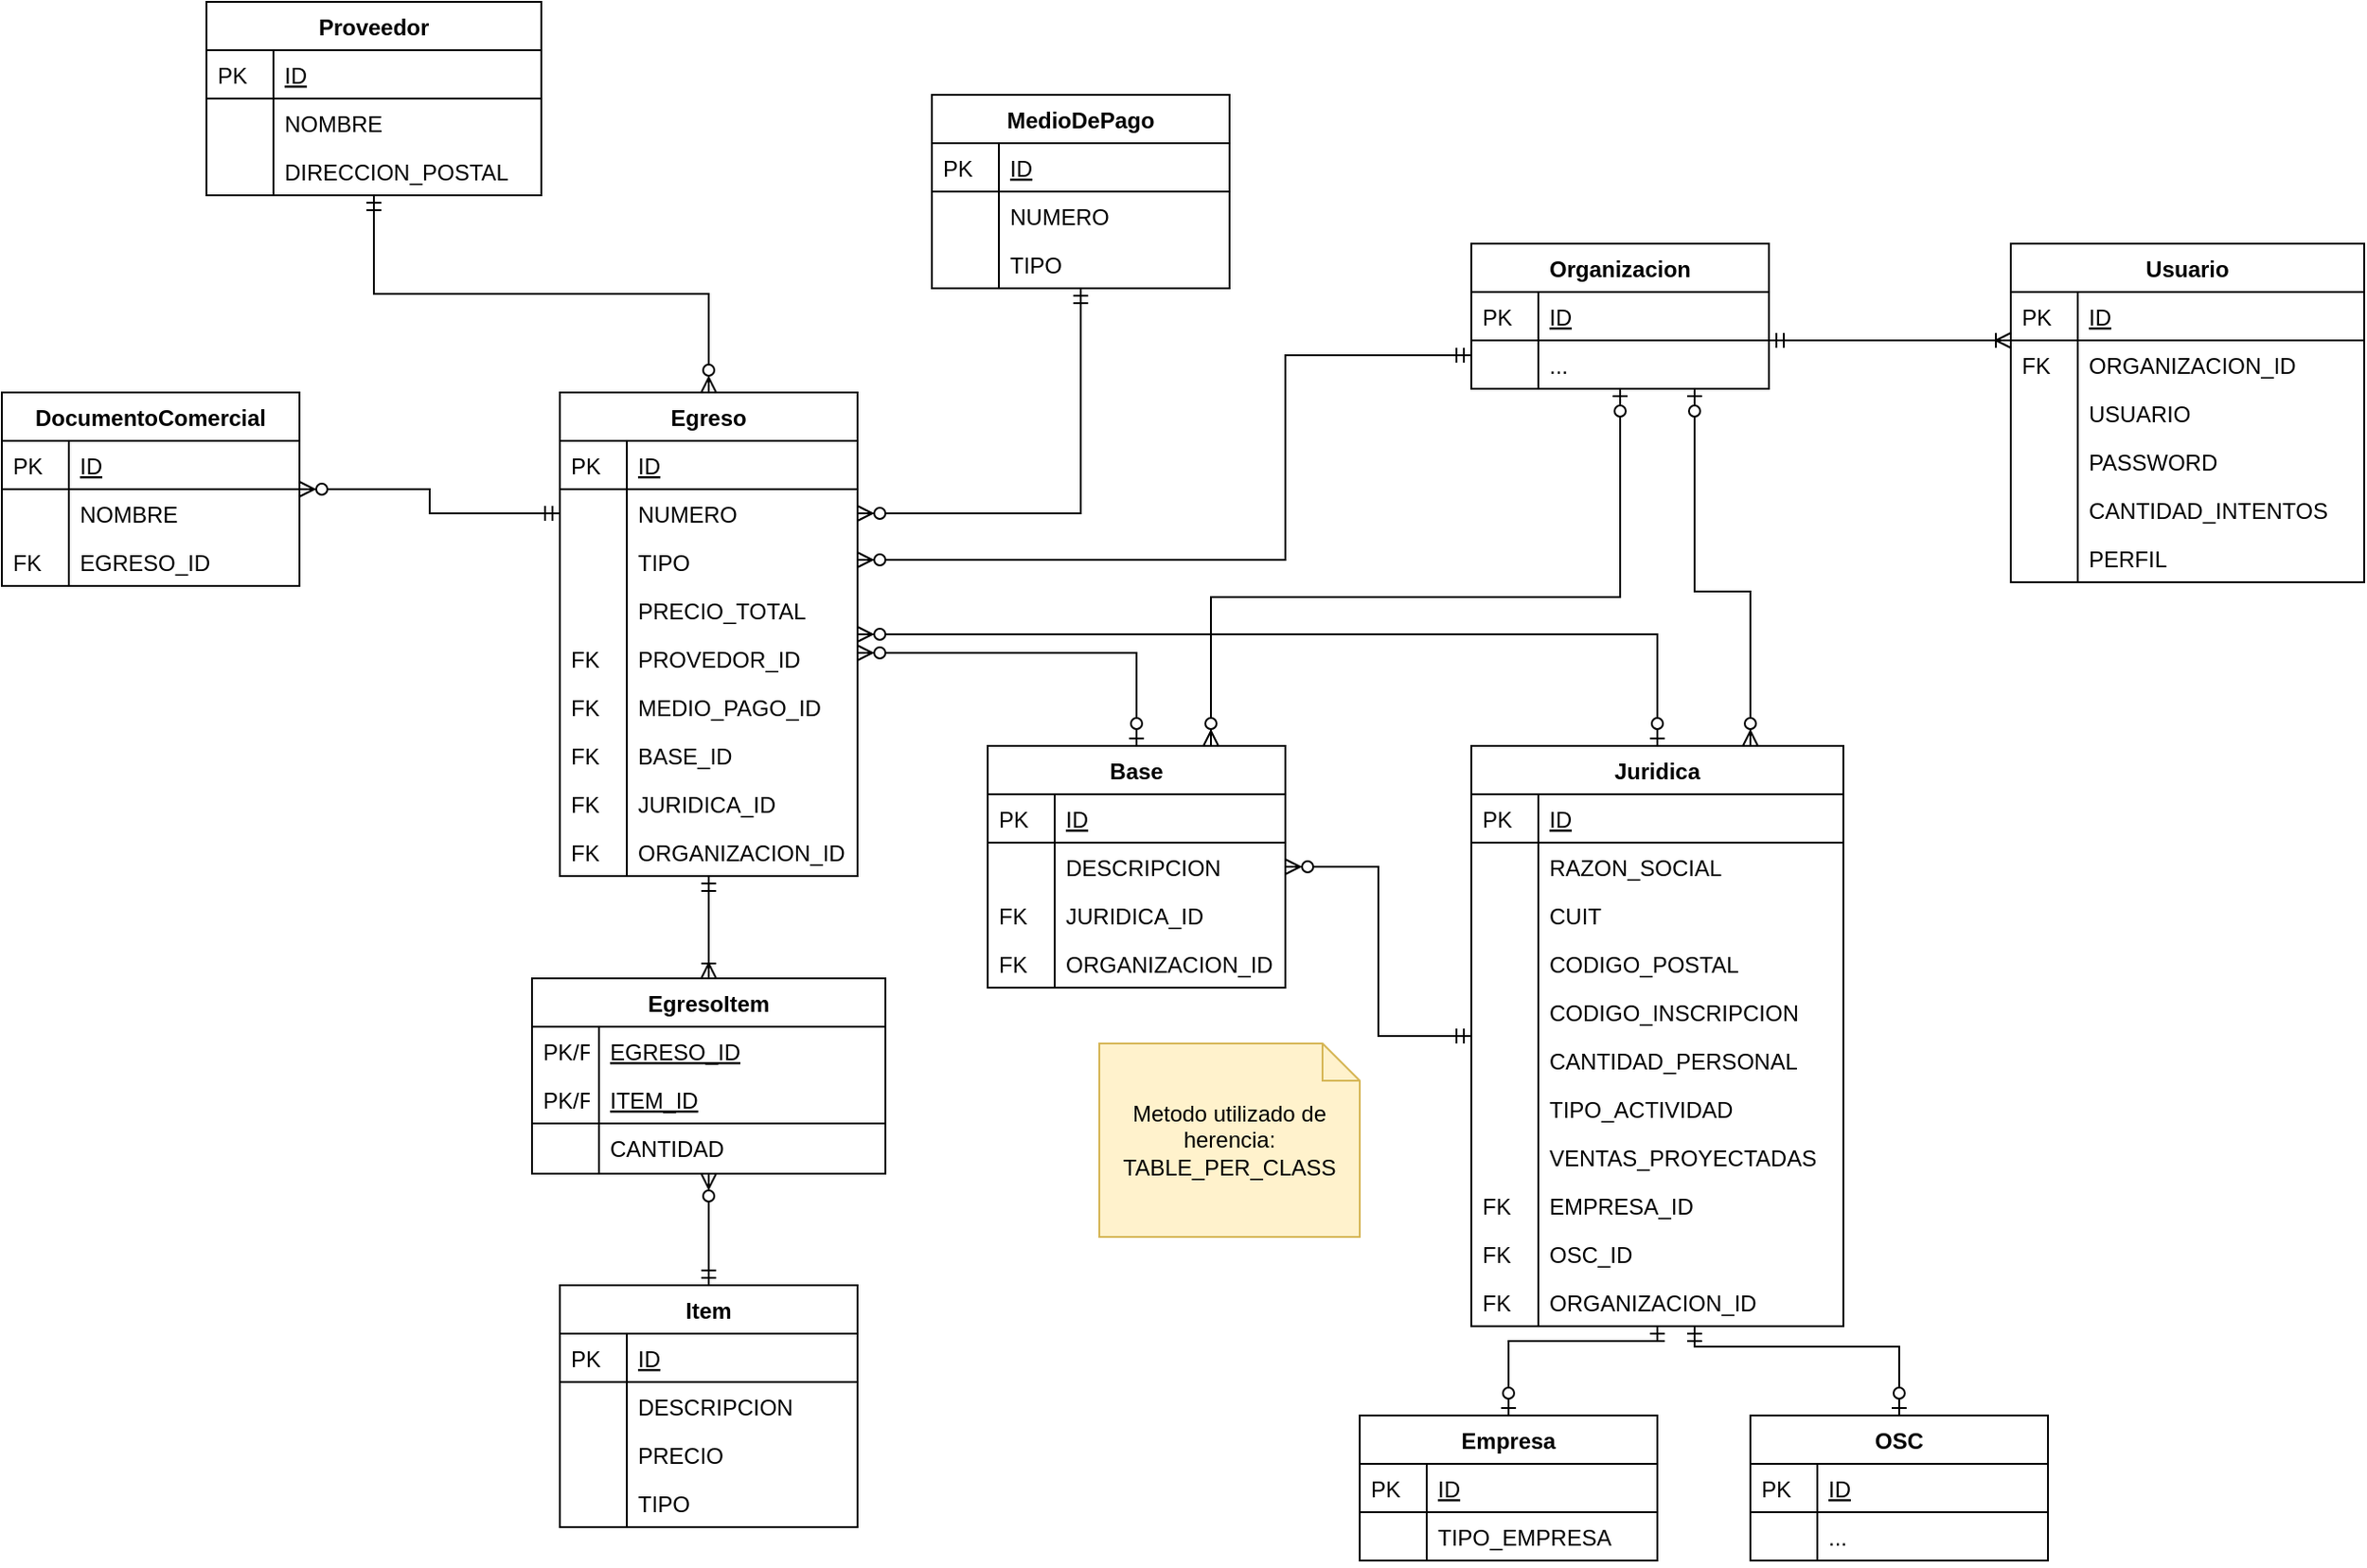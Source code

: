 <mxfile version="13.7.3" type="device"><diagram id="C5RBs43oDa-KdzZeNtuy" name="Page-1"><mxGraphModel dx="1583" dy="729" grid="1" gridSize="10" guides="1" tooltips="1" connect="1" arrows="1" fold="1" page="1" pageScale="1" pageWidth="827" pageHeight="1169" math="0" shadow="0"><root><mxCell id="WIyWlLk6GJQsqaUBKTNV-0"/><mxCell id="WIyWlLk6GJQsqaUBKTNV-1" parent="WIyWlLk6GJQsqaUBKTNV-0"/><mxCell id="hZ21NcSIwCq76M3ZA0G_-9" value="DocumentoComercial" style="swimlane;fontStyle=1;childLayout=stackLayout;horizontal=1;startSize=26;horizontalStack=0;resizeParent=1;resizeLast=0;collapsible=1;marginBottom=0;rounded=0;shadow=0;strokeWidth=1;align=center;" parent="WIyWlLk6GJQsqaUBKTNV-1" vertex="1"><mxGeometry x="60" y="270" width="160" height="104" as="geometry"><mxRectangle x="260" y="80" width="160" height="26" as="alternateBounds"/></mxGeometry></mxCell><mxCell id="hZ21NcSIwCq76M3ZA0G_-10" value="ID" style="shape=partialRectangle;top=0;left=0;right=0;bottom=1;align=left;verticalAlign=top;fillColor=none;spacingLeft=40;spacingRight=4;overflow=hidden;rotatable=0;points=[[0,0.5],[1,0.5]];portConstraint=eastwest;dropTarget=0;rounded=0;shadow=0;strokeWidth=1;fontStyle=4" parent="hZ21NcSIwCq76M3ZA0G_-9" vertex="1"><mxGeometry y="26" width="160" height="26" as="geometry"/></mxCell><mxCell id="hZ21NcSIwCq76M3ZA0G_-11" value="PK" style="shape=partialRectangle;top=0;left=0;bottom=0;fillColor=none;align=left;verticalAlign=top;spacingLeft=4;spacingRight=4;overflow=hidden;rotatable=0;points=[];portConstraint=eastwest;part=1;" parent="hZ21NcSIwCq76M3ZA0G_-10" vertex="1" connectable="0"><mxGeometry width="36" height="26" as="geometry"/></mxCell><mxCell id="hZ21NcSIwCq76M3ZA0G_-12" value="NOMBRE" style="shape=partialRectangle;top=0;left=0;right=0;bottom=0;align=left;verticalAlign=top;fillColor=none;spacingLeft=40;spacingRight=4;overflow=hidden;rotatable=0;points=[[0,0.5],[1,0.5]];portConstraint=eastwest;dropTarget=0;rounded=0;shadow=0;strokeWidth=1;" parent="hZ21NcSIwCq76M3ZA0G_-9" vertex="1"><mxGeometry y="52" width="160" height="26" as="geometry"/></mxCell><mxCell id="hZ21NcSIwCq76M3ZA0G_-13" value="" style="shape=partialRectangle;top=0;left=0;bottom=0;fillColor=none;align=left;verticalAlign=top;spacingLeft=4;spacingRight=4;overflow=hidden;rotatable=0;points=[];portConstraint=eastwest;part=1;" parent="hZ21NcSIwCq76M3ZA0G_-12" vertex="1" connectable="0"><mxGeometry width="36" height="26" as="geometry"/></mxCell><mxCell id="hZ21NcSIwCq76M3ZA0G_-14" value="EGRESO_ID" style="shape=partialRectangle;top=0;left=0;right=0;bottom=0;align=left;verticalAlign=top;spacingLeft=40;spacingRight=4;overflow=hidden;rotatable=0;points=[[0,0.5],[1,0.5]];portConstraint=eastwest;dropTarget=0;rounded=0;shadow=0;strokeWidth=1;fillColor=none;" parent="hZ21NcSIwCq76M3ZA0G_-9" vertex="1"><mxGeometry y="78" width="160" height="26" as="geometry"/></mxCell><mxCell id="hZ21NcSIwCq76M3ZA0G_-15" value="FK" style="shape=partialRectangle;top=0;left=0;bottom=0;fillColor=none;align=left;verticalAlign=top;spacingLeft=4;spacingRight=4;overflow=hidden;rotatable=0;points=[];portConstraint=eastwest;part=1;" parent="hZ21NcSIwCq76M3ZA0G_-14" vertex="1" connectable="0"><mxGeometry width="36" height="26" as="geometry"/></mxCell><mxCell id="hZ21NcSIwCq76M3ZA0G_-41" style="edgeStyle=orthogonalEdgeStyle;rounded=0;orthogonalLoop=1;jettySize=auto;html=1;exitX=0.5;exitY=0;exitDx=0;exitDy=0;startArrow=ERzeroToMany;startFill=1;endArrow=ERmandOne;endFill=0;" parent="WIyWlLk6GJQsqaUBKTNV-1" source="hZ21NcSIwCq76M3ZA0G_-23" target="hZ21NcSIwCq76M3ZA0G_-0" edge="1"><mxGeometry relative="1" as="geometry"/></mxCell><mxCell id="hZ21NcSIwCq76M3ZA0G_-103" style="edgeStyle=orthogonalEdgeStyle;rounded=0;orthogonalLoop=1;jettySize=auto;html=1;exitX=0.5;exitY=1;exitDx=0;exitDy=0;startArrow=ERmandOne;startFill=0;endArrow=ERoneToMany;endFill=0;" parent="WIyWlLk6GJQsqaUBKTNV-1" source="hZ21NcSIwCq76M3ZA0G_-23" target="hZ21NcSIwCq76M3ZA0G_-92" edge="1"><mxGeometry relative="1" as="geometry"/></mxCell><mxCell id="hZ21NcSIwCq76M3ZA0G_-23" value="Egreso" style="swimlane;fontStyle=1;childLayout=stackLayout;horizontal=1;startSize=26;horizontalStack=0;resizeParent=1;resizeLast=0;collapsible=1;marginBottom=0;rounded=0;shadow=0;strokeWidth=1;" parent="WIyWlLk6GJQsqaUBKTNV-1" vertex="1"><mxGeometry x="360" y="270" width="160" height="260" as="geometry"><mxRectangle x="260" y="80" width="160" height="26" as="alternateBounds"/></mxGeometry></mxCell><mxCell id="hZ21NcSIwCq76M3ZA0G_-24" value="ID" style="shape=partialRectangle;top=0;left=0;right=0;bottom=1;align=left;verticalAlign=top;fillColor=none;spacingLeft=40;spacingRight=4;overflow=hidden;rotatable=0;points=[[0,0.5],[1,0.5]];portConstraint=eastwest;dropTarget=0;rounded=0;shadow=0;strokeWidth=1;fontStyle=4" parent="hZ21NcSIwCq76M3ZA0G_-23" vertex="1"><mxGeometry y="26" width="160" height="26" as="geometry"/></mxCell><mxCell id="hZ21NcSIwCq76M3ZA0G_-25" value="PK" style="shape=partialRectangle;top=0;left=0;bottom=0;fillColor=none;align=left;verticalAlign=top;spacingLeft=4;spacingRight=4;overflow=hidden;rotatable=0;points=[];portConstraint=eastwest;part=1;" parent="hZ21NcSIwCq76M3ZA0G_-24" vertex="1" connectable="0"><mxGeometry width="36" height="26" as="geometry"/></mxCell><mxCell id="hZ21NcSIwCq76M3ZA0G_-26" value="NUMERO" style="shape=partialRectangle;top=0;left=0;right=0;bottom=0;align=left;verticalAlign=top;fillColor=none;spacingLeft=40;spacingRight=4;overflow=hidden;rotatable=0;points=[[0,0.5],[1,0.5]];portConstraint=eastwest;dropTarget=0;rounded=0;shadow=0;strokeWidth=1;" parent="hZ21NcSIwCq76M3ZA0G_-23" vertex="1"><mxGeometry y="52" width="160" height="26" as="geometry"/></mxCell><mxCell id="hZ21NcSIwCq76M3ZA0G_-27" value="" style="shape=partialRectangle;top=0;left=0;bottom=0;fillColor=none;align=left;verticalAlign=top;spacingLeft=4;spacingRight=4;overflow=hidden;rotatable=0;points=[];portConstraint=eastwest;part=1;" parent="hZ21NcSIwCq76M3ZA0G_-26" vertex="1" connectable="0"><mxGeometry width="36" height="26" as="geometry"/></mxCell><mxCell id="hZ21NcSIwCq76M3ZA0G_-28" value="TIPO" style="shape=partialRectangle;top=0;left=0;right=0;bottom=0;align=left;verticalAlign=top;fillColor=none;spacingLeft=40;spacingRight=4;overflow=hidden;rotatable=0;points=[[0,0.5],[1,0.5]];portConstraint=eastwest;dropTarget=0;rounded=0;shadow=0;strokeWidth=1;" parent="hZ21NcSIwCq76M3ZA0G_-23" vertex="1"><mxGeometry y="78" width="160" height="26" as="geometry"/></mxCell><mxCell id="hZ21NcSIwCq76M3ZA0G_-29" value="" style="shape=partialRectangle;top=0;left=0;bottom=0;fillColor=none;align=left;verticalAlign=top;spacingLeft=4;spacingRight=4;overflow=hidden;rotatable=0;points=[];portConstraint=eastwest;part=1;" parent="hZ21NcSIwCq76M3ZA0G_-28" vertex="1" connectable="0"><mxGeometry width="36" height="26" as="geometry"/></mxCell><mxCell id="hZ21NcSIwCq76M3ZA0G_-39" value="PRECIO_TOTAL" style="shape=partialRectangle;top=0;left=0;right=0;bottom=0;align=left;verticalAlign=top;fillColor=none;spacingLeft=40;spacingRight=4;overflow=hidden;rotatable=0;points=[[0,0.5],[1,0.5]];portConstraint=eastwest;dropTarget=0;rounded=0;shadow=0;strokeWidth=1;" parent="hZ21NcSIwCq76M3ZA0G_-23" vertex="1"><mxGeometry y="104" width="160" height="26" as="geometry"/></mxCell><mxCell id="hZ21NcSIwCq76M3ZA0G_-40" value="" style="shape=partialRectangle;top=0;left=0;bottom=0;fillColor=none;align=left;verticalAlign=top;spacingLeft=4;spacingRight=4;overflow=hidden;rotatable=0;points=[];portConstraint=eastwest;part=1;" parent="hZ21NcSIwCq76M3ZA0G_-39" vertex="1" connectable="0"><mxGeometry width="36" height="26" as="geometry"/></mxCell><mxCell id="hZ21NcSIwCq76M3ZA0G_-84" value="PROVEDOR_ID" style="shape=partialRectangle;top=0;left=0;right=0;bottom=0;align=left;verticalAlign=top;fillColor=none;spacingLeft=40;spacingRight=4;overflow=hidden;rotatable=0;points=[[0,0.5],[1,0.5]];portConstraint=eastwest;dropTarget=0;rounded=0;shadow=0;strokeWidth=1;" parent="hZ21NcSIwCq76M3ZA0G_-23" vertex="1"><mxGeometry y="130" width="160" height="26" as="geometry"/></mxCell><mxCell id="hZ21NcSIwCq76M3ZA0G_-85" value="FK" style="shape=partialRectangle;top=0;left=0;bottom=0;fillColor=none;align=left;verticalAlign=top;spacingLeft=4;spacingRight=4;overflow=hidden;rotatable=0;points=[];portConstraint=eastwest;part=1;" parent="hZ21NcSIwCq76M3ZA0G_-84" vertex="1" connectable="0"><mxGeometry width="36" height="26" as="geometry"/></mxCell><mxCell id="hZ21NcSIwCq76M3ZA0G_-86" value="MEDIO_PAGO_ID" style="shape=partialRectangle;top=0;left=0;right=0;bottom=0;align=left;verticalAlign=top;fillColor=none;spacingLeft=40;spacingRight=4;overflow=hidden;rotatable=0;points=[[0,0.5],[1,0.5]];portConstraint=eastwest;dropTarget=0;rounded=0;shadow=0;strokeWidth=1;" parent="hZ21NcSIwCq76M3ZA0G_-23" vertex="1"><mxGeometry y="156" width="160" height="26" as="geometry"/></mxCell><mxCell id="hZ21NcSIwCq76M3ZA0G_-87" value="FK" style="shape=partialRectangle;top=0;left=0;bottom=0;fillColor=none;align=left;verticalAlign=top;spacingLeft=4;spacingRight=4;overflow=hidden;rotatable=0;points=[];portConstraint=eastwest;part=1;" parent="hZ21NcSIwCq76M3ZA0G_-86" vertex="1" connectable="0"><mxGeometry width="36" height="26" as="geometry"/></mxCell><mxCell id="hZ21NcSIwCq76M3ZA0G_-88" value="BASE_ID" style="shape=partialRectangle;top=0;left=0;right=0;bottom=0;align=left;verticalAlign=top;fillColor=none;spacingLeft=40;spacingRight=4;overflow=hidden;rotatable=0;points=[[0,0.5],[1,0.5]];portConstraint=eastwest;dropTarget=0;rounded=0;shadow=0;strokeWidth=1;" parent="hZ21NcSIwCq76M3ZA0G_-23" vertex="1"><mxGeometry y="182" width="160" height="26" as="geometry"/></mxCell><mxCell id="hZ21NcSIwCq76M3ZA0G_-89" value="FK" style="shape=partialRectangle;top=0;left=0;bottom=0;fillColor=none;align=left;verticalAlign=top;spacingLeft=4;spacingRight=4;overflow=hidden;rotatable=0;points=[];portConstraint=eastwest;part=1;" parent="hZ21NcSIwCq76M3ZA0G_-88" vertex="1" connectable="0"><mxGeometry width="36" height="26" as="geometry"/></mxCell><mxCell id="hZ21NcSIwCq76M3ZA0G_-90" value="JURIDICA_ID" style="shape=partialRectangle;top=0;left=0;right=0;bottom=0;align=left;verticalAlign=top;fillColor=none;spacingLeft=40;spacingRight=4;overflow=hidden;rotatable=0;points=[[0,0.5],[1,0.5]];portConstraint=eastwest;dropTarget=0;rounded=0;shadow=0;strokeWidth=1;" parent="hZ21NcSIwCq76M3ZA0G_-23" vertex="1"><mxGeometry y="208" width="160" height="26" as="geometry"/></mxCell><mxCell id="hZ21NcSIwCq76M3ZA0G_-91" value="FK" style="shape=partialRectangle;top=0;left=0;bottom=0;fillColor=none;align=left;verticalAlign=top;spacingLeft=4;spacingRight=4;overflow=hidden;rotatable=0;points=[];portConstraint=eastwest;part=1;" parent="hZ21NcSIwCq76M3ZA0G_-90" vertex="1" connectable="0"><mxGeometry width="36" height="26" as="geometry"/></mxCell><mxCell id="hZ21NcSIwCq76M3ZA0G_-140" value="ORGANIZACION_ID" style="shape=partialRectangle;top=0;left=0;right=0;bottom=0;align=left;verticalAlign=top;fillColor=none;spacingLeft=40;spacingRight=4;overflow=hidden;rotatable=0;points=[[0,0.5],[1,0.5]];portConstraint=eastwest;dropTarget=0;rounded=0;shadow=0;strokeWidth=1;" parent="hZ21NcSIwCq76M3ZA0G_-23" vertex="1"><mxGeometry y="234" width="160" height="26" as="geometry"/></mxCell><mxCell id="hZ21NcSIwCq76M3ZA0G_-141" value="FK" style="shape=partialRectangle;top=0;left=0;bottom=0;fillColor=none;align=left;verticalAlign=top;spacingLeft=4;spacingRight=4;overflow=hidden;rotatable=0;points=[];portConstraint=eastwest;part=1;" parent="hZ21NcSIwCq76M3ZA0G_-140" vertex="1" connectable="0"><mxGeometry width="36" height="26" as="geometry"/></mxCell><mxCell id="hZ21NcSIwCq76M3ZA0G_-30" style="edgeStyle=orthogonalEdgeStyle;rounded=0;orthogonalLoop=1;jettySize=auto;html=1;exitX=0;exitY=0.5;exitDx=0;exitDy=0;endArrow=ERzeroToMany;endFill=1;startArrow=ERmandOne;startFill=0;" parent="WIyWlLk6GJQsqaUBKTNV-1" source="hZ21NcSIwCq76M3ZA0G_-26" target="hZ21NcSIwCq76M3ZA0G_-9" edge="1"><mxGeometry relative="1" as="geometry"/></mxCell><mxCell id="hZ21NcSIwCq76M3ZA0G_-38" style="edgeStyle=orthogonalEdgeStyle;rounded=0;orthogonalLoop=1;jettySize=auto;html=1;exitX=1;exitY=0.5;exitDx=0;exitDy=0;startArrow=ERzeroToMany;startFill=1;endArrow=ERmandOne;endFill=0;" parent="WIyWlLk6GJQsqaUBKTNV-1" source="hZ21NcSIwCq76M3ZA0G_-26" target="zkfFHV4jXpPFQw0GAbJ--56" edge="1"><mxGeometry relative="1" as="geometry"/></mxCell><mxCell id="zkfFHV4jXpPFQw0GAbJ--56" value="MedioDePago" style="swimlane;fontStyle=1;childLayout=stackLayout;horizontal=1;startSize=26;horizontalStack=0;resizeParent=1;resizeLast=0;collapsible=1;marginBottom=0;rounded=0;shadow=0;strokeWidth=1;" parent="WIyWlLk6GJQsqaUBKTNV-1" vertex="1"><mxGeometry x="560" y="110" width="160" height="104" as="geometry"><mxRectangle x="260" y="80" width="160" height="26" as="alternateBounds"/></mxGeometry></mxCell><mxCell id="zkfFHV4jXpPFQw0GAbJ--57" value="ID" style="shape=partialRectangle;top=0;left=0;right=0;bottom=1;align=left;verticalAlign=top;fillColor=none;spacingLeft=40;spacingRight=4;overflow=hidden;rotatable=0;points=[[0,0.5],[1,0.5]];portConstraint=eastwest;dropTarget=0;rounded=0;shadow=0;strokeWidth=1;fontStyle=4" parent="zkfFHV4jXpPFQw0GAbJ--56" vertex="1"><mxGeometry y="26" width="160" height="26" as="geometry"/></mxCell><mxCell id="zkfFHV4jXpPFQw0GAbJ--58" value="PK" style="shape=partialRectangle;top=0;left=0;bottom=0;fillColor=none;align=left;verticalAlign=top;spacingLeft=4;spacingRight=4;overflow=hidden;rotatable=0;points=[];portConstraint=eastwest;part=1;" parent="zkfFHV4jXpPFQw0GAbJ--57" vertex="1" connectable="0"><mxGeometry width="36" height="26" as="geometry"/></mxCell><mxCell id="zkfFHV4jXpPFQw0GAbJ--59" value="NUMERO" style="shape=partialRectangle;top=0;left=0;right=0;bottom=0;align=left;verticalAlign=top;fillColor=none;spacingLeft=40;spacingRight=4;overflow=hidden;rotatable=0;points=[[0,0.5],[1,0.5]];portConstraint=eastwest;dropTarget=0;rounded=0;shadow=0;strokeWidth=1;" parent="zkfFHV4jXpPFQw0GAbJ--56" vertex="1"><mxGeometry y="52" width="160" height="26" as="geometry"/></mxCell><mxCell id="zkfFHV4jXpPFQw0GAbJ--60" value="" style="shape=partialRectangle;top=0;left=0;bottom=0;fillColor=none;align=left;verticalAlign=top;spacingLeft=4;spacingRight=4;overflow=hidden;rotatable=0;points=[];portConstraint=eastwest;part=1;" parent="zkfFHV4jXpPFQw0GAbJ--59" vertex="1" connectable="0"><mxGeometry width="36" height="26" as="geometry"/></mxCell><mxCell id="zkfFHV4jXpPFQw0GAbJ--61" value="TIPO" style="shape=partialRectangle;top=0;left=0;right=0;bottom=0;align=left;verticalAlign=top;fillColor=none;spacingLeft=40;spacingRight=4;overflow=hidden;rotatable=0;points=[[0,0.5],[1,0.5]];portConstraint=eastwest;dropTarget=0;rounded=0;shadow=0;strokeWidth=1;" parent="zkfFHV4jXpPFQw0GAbJ--56" vertex="1"><mxGeometry y="78" width="160" height="26" as="geometry"/></mxCell><mxCell id="zkfFHV4jXpPFQw0GAbJ--62" value="" style="shape=partialRectangle;top=0;left=0;bottom=0;fillColor=none;align=left;verticalAlign=top;spacingLeft=4;spacingRight=4;overflow=hidden;rotatable=0;points=[];portConstraint=eastwest;part=1;" parent="zkfFHV4jXpPFQw0GAbJ--61" vertex="1" connectable="0"><mxGeometry width="36" height="26" as="geometry"/></mxCell><mxCell id="hZ21NcSIwCq76M3ZA0G_-0" value="Proveedor" style="swimlane;fontStyle=1;childLayout=stackLayout;horizontal=1;startSize=26;horizontalStack=0;resizeParent=1;resizeLast=0;collapsible=1;marginBottom=0;rounded=0;shadow=0;strokeWidth=1;" parent="WIyWlLk6GJQsqaUBKTNV-1" vertex="1"><mxGeometry x="170" y="60" width="180" height="104" as="geometry"><mxRectangle x="260" y="80" width="160" height="26" as="alternateBounds"/></mxGeometry></mxCell><mxCell id="hZ21NcSIwCq76M3ZA0G_-1" value="ID" style="shape=partialRectangle;top=0;left=0;right=0;bottom=1;align=left;verticalAlign=top;fillColor=none;spacingLeft=40;spacingRight=4;overflow=hidden;rotatable=0;points=[[0,0.5],[1,0.5]];portConstraint=eastwest;dropTarget=0;rounded=0;shadow=0;strokeWidth=1;fontStyle=4" parent="hZ21NcSIwCq76M3ZA0G_-0" vertex="1"><mxGeometry y="26" width="180" height="26" as="geometry"/></mxCell><mxCell id="hZ21NcSIwCq76M3ZA0G_-2" value="PK" style="shape=partialRectangle;top=0;left=0;bottom=0;fillColor=none;align=left;verticalAlign=top;spacingLeft=4;spacingRight=4;overflow=hidden;rotatable=0;points=[];portConstraint=eastwest;part=1;" parent="hZ21NcSIwCq76M3ZA0G_-1" vertex="1" connectable="0"><mxGeometry width="36" height="26" as="geometry"/></mxCell><mxCell id="hZ21NcSIwCq76M3ZA0G_-3" value="NOMBRE" style="shape=partialRectangle;top=0;left=0;right=0;bottom=0;align=left;verticalAlign=top;fillColor=none;spacingLeft=40;spacingRight=4;overflow=hidden;rotatable=0;points=[[0,0.5],[1,0.5]];portConstraint=eastwest;dropTarget=0;rounded=0;shadow=0;strokeWidth=1;" parent="hZ21NcSIwCq76M3ZA0G_-0" vertex="1"><mxGeometry y="52" width="180" height="26" as="geometry"/></mxCell><mxCell id="hZ21NcSIwCq76M3ZA0G_-4" value="" style="shape=partialRectangle;top=0;left=0;bottom=0;fillColor=none;align=left;verticalAlign=top;spacingLeft=4;spacingRight=4;overflow=hidden;rotatable=0;points=[];portConstraint=eastwest;part=1;" parent="hZ21NcSIwCq76M3ZA0G_-3" vertex="1" connectable="0"><mxGeometry width="36" height="26" as="geometry"/></mxCell><mxCell id="hZ21NcSIwCq76M3ZA0G_-5" value="DIRECCION_POSTAL" style="shape=partialRectangle;top=0;left=0;right=0;bottom=0;align=left;verticalAlign=top;fillColor=none;spacingLeft=40;spacingRight=4;overflow=hidden;rotatable=0;points=[[0,0.5],[1,0.5]];portConstraint=eastwest;dropTarget=0;rounded=0;shadow=0;strokeWidth=1;" parent="hZ21NcSIwCq76M3ZA0G_-0" vertex="1"><mxGeometry y="78" width="180" height="26" as="geometry"/></mxCell><mxCell id="hZ21NcSIwCq76M3ZA0G_-6" value="" style="shape=partialRectangle;top=0;left=0;bottom=0;fillColor=none;align=left;verticalAlign=top;spacingLeft=4;spacingRight=4;overflow=hidden;rotatable=0;points=[];portConstraint=eastwest;part=1;" parent="hZ21NcSIwCq76M3ZA0G_-5" vertex="1" connectable="0"><mxGeometry width="36" height="26" as="geometry"/></mxCell><mxCell id="hZ21NcSIwCq76M3ZA0G_-68" style="edgeStyle=orthogonalEdgeStyle;rounded=0;orthogonalLoop=1;jettySize=auto;html=1;exitX=0.5;exitY=0;exitDx=0;exitDy=0;startArrow=ERzeroToOne;startFill=1;endArrow=ERzeroToMany;endFill=1;" parent="WIyWlLk6GJQsqaUBKTNV-1" source="hZ21NcSIwCq76M3ZA0G_-53" target="hZ21NcSIwCq76M3ZA0G_-23" edge="1"><mxGeometry relative="1" as="geometry"><Array as="points"><mxPoint x="670" y="410"/></Array></mxGeometry></mxCell><mxCell id="hZ21NcSIwCq76M3ZA0G_-69" style="edgeStyle=orthogonalEdgeStyle;rounded=0;orthogonalLoop=1;jettySize=auto;html=1;exitX=0.5;exitY=0;exitDx=0;exitDy=0;startArrow=ERzeroToOne;startFill=1;endArrow=ERzeroToMany;endFill=1;" parent="WIyWlLk6GJQsqaUBKTNV-1" source="hZ21NcSIwCq76M3ZA0G_-60" target="hZ21NcSIwCq76M3ZA0G_-23" edge="1"><mxGeometry relative="1" as="geometry"/></mxCell><mxCell id="hZ21NcSIwCq76M3ZA0G_-142" style="edgeStyle=orthogonalEdgeStyle;rounded=0;orthogonalLoop=1;jettySize=auto;html=1;exitX=0.75;exitY=0;exitDx=0;exitDy=0;startArrow=ERzeroToMany;startFill=1;endArrow=ERzeroToOne;endFill=1;" parent="WIyWlLk6GJQsqaUBKTNV-1" source="hZ21NcSIwCq76M3ZA0G_-53" target="hZ21NcSIwCq76M3ZA0G_-70" edge="1"><mxGeometry relative="1" as="geometry"><Array as="points"><mxPoint x="710" y="380"/><mxPoint x="930" y="380"/></Array></mxGeometry></mxCell><mxCell id="hZ21NcSIwCq76M3ZA0G_-53" value="Base" style="swimlane;fontStyle=1;childLayout=stackLayout;horizontal=1;startSize=26;horizontalStack=0;resizeParent=1;resizeLast=0;collapsible=1;marginBottom=0;rounded=0;shadow=0;strokeWidth=1;" parent="WIyWlLk6GJQsqaUBKTNV-1" vertex="1"><mxGeometry x="590" y="460" width="160" height="130" as="geometry"><mxRectangle x="260" y="80" width="160" height="26" as="alternateBounds"/></mxGeometry></mxCell><mxCell id="hZ21NcSIwCq76M3ZA0G_-54" value="ID" style="shape=partialRectangle;top=0;left=0;right=0;bottom=1;align=left;verticalAlign=top;fillColor=none;spacingLeft=40;spacingRight=4;overflow=hidden;rotatable=0;points=[[0,0.5],[1,0.5]];portConstraint=eastwest;dropTarget=0;rounded=0;shadow=0;strokeWidth=1;fontStyle=4" parent="hZ21NcSIwCq76M3ZA0G_-53" vertex="1"><mxGeometry y="26" width="160" height="26" as="geometry"/></mxCell><mxCell id="hZ21NcSIwCq76M3ZA0G_-55" value="PK" style="shape=partialRectangle;top=0;left=0;bottom=0;fillColor=none;align=left;verticalAlign=top;spacingLeft=4;spacingRight=4;overflow=hidden;rotatable=0;points=[];portConstraint=eastwest;part=1;" parent="hZ21NcSIwCq76M3ZA0G_-54" vertex="1" connectable="0"><mxGeometry width="36" height="26" as="geometry"/></mxCell><mxCell id="hZ21NcSIwCq76M3ZA0G_-56" value="DESCRIPCION" style="shape=partialRectangle;top=0;left=0;right=0;bottom=0;align=left;verticalAlign=top;fillColor=none;spacingLeft=40;spacingRight=4;overflow=hidden;rotatable=0;points=[[0,0.5],[1,0.5]];portConstraint=eastwest;dropTarget=0;rounded=0;shadow=0;strokeWidth=1;" parent="hZ21NcSIwCq76M3ZA0G_-53" vertex="1"><mxGeometry y="52" width="160" height="26" as="geometry"/></mxCell><mxCell id="hZ21NcSIwCq76M3ZA0G_-57" value="" style="shape=partialRectangle;top=0;left=0;bottom=0;fillColor=none;align=left;verticalAlign=top;spacingLeft=4;spacingRight=4;overflow=hidden;rotatable=0;points=[];portConstraint=eastwest;part=1;" parent="hZ21NcSIwCq76M3ZA0G_-56" vertex="1" connectable="0"><mxGeometry width="36" height="26" as="geometry"/></mxCell><mxCell id="hZ21NcSIwCq76M3ZA0G_-58" value="JURIDICA_ID" style="shape=partialRectangle;top=0;left=0;right=0;bottom=0;align=left;verticalAlign=top;fillColor=none;spacingLeft=40;spacingRight=4;overflow=hidden;rotatable=0;points=[[0,0.5],[1,0.5]];portConstraint=eastwest;dropTarget=0;rounded=0;shadow=0;strokeWidth=1;" parent="hZ21NcSIwCq76M3ZA0G_-53" vertex="1"><mxGeometry y="78" width="160" height="26" as="geometry"/></mxCell><mxCell id="hZ21NcSIwCq76M3ZA0G_-59" value="FK" style="shape=partialRectangle;top=0;left=0;bottom=0;fillColor=none;align=left;verticalAlign=top;spacingLeft=4;spacingRight=4;overflow=hidden;rotatable=0;points=[];portConstraint=eastwest;part=1;" parent="hZ21NcSIwCq76M3ZA0G_-58" vertex="1" connectable="0"><mxGeometry width="36" height="26" as="geometry"/></mxCell><mxCell id="hZ21NcSIwCq76M3ZA0G_-146" value="ORGANIZACION_ID" style="shape=partialRectangle;top=0;left=0;right=0;bottom=0;align=left;verticalAlign=top;fillColor=none;spacingLeft=40;spacingRight=4;overflow=hidden;rotatable=0;points=[[0,0.5],[1,0.5]];portConstraint=eastwest;dropTarget=0;rounded=0;shadow=0;strokeWidth=1;" parent="hZ21NcSIwCq76M3ZA0G_-53" vertex="1"><mxGeometry y="104" width="160" height="26" as="geometry"/></mxCell><mxCell id="hZ21NcSIwCq76M3ZA0G_-147" value="FK" style="shape=partialRectangle;top=0;left=0;bottom=0;fillColor=none;align=left;verticalAlign=top;spacingLeft=4;spacingRight=4;overflow=hidden;rotatable=0;points=[];portConstraint=eastwest;part=1;" parent="hZ21NcSIwCq76M3ZA0G_-146" vertex="1" connectable="0"><mxGeometry width="36" height="26" as="geometry"/></mxCell><mxCell id="hZ21NcSIwCq76M3ZA0G_-104" style="edgeStyle=orthogonalEdgeStyle;rounded=0;orthogonalLoop=1;jettySize=auto;html=1;exitX=0.5;exitY=0;exitDx=0;exitDy=0;startArrow=ERmandOne;startFill=0;endArrow=ERzeroToMany;endFill=1;" parent="WIyWlLk6GJQsqaUBKTNV-1" source="hZ21NcSIwCq76M3ZA0G_-43" target="hZ21NcSIwCq76M3ZA0G_-92" edge="1"><mxGeometry relative="1" as="geometry"><mxPoint x="440" y="710" as="sourcePoint"/></mxGeometry></mxCell><mxCell id="hZ21NcSIwCq76M3ZA0G_-138" style="edgeStyle=orthogonalEdgeStyle;rounded=0;orthogonalLoop=1;jettySize=auto;html=1;startArrow=ERmandOne;startFill=0;endArrow=ERzeroToMany;endFill=1;" parent="WIyWlLk6GJQsqaUBKTNV-1" source="hZ21NcSIwCq76M3ZA0G_-70" target="hZ21NcSIwCq76M3ZA0G_-23" edge="1"><mxGeometry relative="1" as="geometry"><Array as="points"><mxPoint x="750" y="250"/><mxPoint x="750" y="360"/></Array></mxGeometry></mxCell><mxCell id="hZ21NcSIwCq76M3ZA0G_-70" value="Organizacion" style="swimlane;fontStyle=1;childLayout=stackLayout;horizontal=1;startSize=26;horizontalStack=0;resizeParent=1;resizeLast=0;collapsible=1;marginBottom=0;rounded=0;shadow=0;strokeWidth=1;" parent="WIyWlLk6GJQsqaUBKTNV-1" vertex="1"><mxGeometry x="850" y="190" width="160" height="78" as="geometry"><mxRectangle x="260" y="80" width="160" height="26" as="alternateBounds"/></mxGeometry></mxCell><mxCell id="hZ21NcSIwCq76M3ZA0G_-71" value="ID" style="shape=partialRectangle;top=0;left=0;right=0;bottom=1;align=left;verticalAlign=top;fillColor=none;spacingLeft=40;spacingRight=4;overflow=hidden;rotatable=0;points=[[0,0.5],[1,0.5]];portConstraint=eastwest;dropTarget=0;rounded=0;shadow=0;strokeWidth=1;fontStyle=4" parent="hZ21NcSIwCq76M3ZA0G_-70" vertex="1"><mxGeometry y="26" width="160" height="26" as="geometry"/></mxCell><mxCell id="hZ21NcSIwCq76M3ZA0G_-72" value="PK" style="shape=partialRectangle;top=0;left=0;bottom=0;fillColor=none;align=left;verticalAlign=top;spacingLeft=4;spacingRight=4;overflow=hidden;rotatable=0;points=[];portConstraint=eastwest;part=1;" parent="hZ21NcSIwCq76M3ZA0G_-71" vertex="1" connectable="0"><mxGeometry width="36" height="26" as="geometry"/></mxCell><mxCell id="hZ21NcSIwCq76M3ZA0G_-73" value="..." style="shape=partialRectangle;top=0;left=0;right=0;bottom=0;align=left;verticalAlign=top;fillColor=none;spacingLeft=40;spacingRight=4;overflow=hidden;rotatable=0;points=[[0,0.5],[1,0.5]];portConstraint=eastwest;dropTarget=0;rounded=0;shadow=0;strokeWidth=1;" parent="hZ21NcSIwCq76M3ZA0G_-70" vertex="1"><mxGeometry y="52" width="160" height="26" as="geometry"/></mxCell><mxCell id="hZ21NcSIwCq76M3ZA0G_-74" value="" style="shape=partialRectangle;top=0;left=0;bottom=0;fillColor=none;align=left;verticalAlign=top;spacingLeft=4;spacingRight=4;overflow=hidden;rotatable=0;points=[];portConstraint=eastwest;part=1;" parent="hZ21NcSIwCq76M3ZA0G_-73" vertex="1" connectable="0"><mxGeometry width="36" height="26" as="geometry"/></mxCell><mxCell id="hZ21NcSIwCq76M3ZA0G_-105" style="edgeStyle=orthogonalEdgeStyle;rounded=0;orthogonalLoop=1;jettySize=auto;html=1;startArrow=ERmandOne;startFill=0;endArrow=ERzeroToMany;endFill=1;" parent="WIyWlLk6GJQsqaUBKTNV-1" source="hZ21NcSIwCq76M3ZA0G_-60" target="hZ21NcSIwCq76M3ZA0G_-53" edge="1"><mxGeometry relative="1" as="geometry"/></mxCell><mxCell id="hZ21NcSIwCq76M3ZA0G_-143" style="edgeStyle=orthogonalEdgeStyle;rounded=0;orthogonalLoop=1;jettySize=auto;html=1;exitX=0.75;exitY=0;exitDx=0;exitDy=0;startArrow=ERzeroToMany;startFill=1;endArrow=ERzeroToOne;endFill=1;" parent="WIyWlLk6GJQsqaUBKTNV-1" source="hZ21NcSIwCq76M3ZA0G_-60" target="hZ21NcSIwCq76M3ZA0G_-70" edge="1"><mxGeometry relative="1" as="geometry"><Array as="points"><mxPoint x="1000" y="377"/><mxPoint x="970" y="377"/></Array></mxGeometry></mxCell><mxCell id="hZ21NcSIwCq76M3ZA0G_-60" value="Juridica" style="swimlane;fontStyle=1;childLayout=stackLayout;horizontal=1;startSize=26;horizontalStack=0;resizeParent=1;resizeLast=0;collapsible=1;marginBottom=0;rounded=0;shadow=0;strokeWidth=1;" parent="WIyWlLk6GJQsqaUBKTNV-1" vertex="1"><mxGeometry x="850" y="460" width="200" height="312" as="geometry"><mxRectangle x="260" y="80" width="160" height="26" as="alternateBounds"/></mxGeometry></mxCell><mxCell id="hZ21NcSIwCq76M3ZA0G_-61" value="ID" style="shape=partialRectangle;top=0;left=0;right=0;bottom=1;align=left;verticalAlign=top;fillColor=none;spacingLeft=40;spacingRight=4;overflow=hidden;rotatable=0;points=[[0,0.5],[1,0.5]];portConstraint=eastwest;dropTarget=0;rounded=0;shadow=0;strokeWidth=1;fontStyle=4" parent="hZ21NcSIwCq76M3ZA0G_-60" vertex="1"><mxGeometry y="26" width="200" height="26" as="geometry"/></mxCell><mxCell id="hZ21NcSIwCq76M3ZA0G_-62" value="PK" style="shape=partialRectangle;top=0;left=0;bottom=0;fillColor=none;align=left;verticalAlign=top;spacingLeft=4;spacingRight=4;overflow=hidden;rotatable=0;points=[];portConstraint=eastwest;part=1;" parent="hZ21NcSIwCq76M3ZA0G_-61" vertex="1" connectable="0"><mxGeometry width="36" height="26" as="geometry"/></mxCell><mxCell id="hZ21NcSIwCq76M3ZA0G_-63" value="RAZON_SOCIAL" style="shape=partialRectangle;top=0;left=0;right=0;bottom=0;align=left;verticalAlign=top;fillColor=none;spacingLeft=40;spacingRight=4;overflow=hidden;rotatable=0;points=[[0,0.5],[1,0.5]];portConstraint=eastwest;dropTarget=0;rounded=0;shadow=0;strokeWidth=1;" parent="hZ21NcSIwCq76M3ZA0G_-60" vertex="1"><mxGeometry y="52" width="200" height="26" as="geometry"/></mxCell><mxCell id="hZ21NcSIwCq76M3ZA0G_-64" value="" style="shape=partialRectangle;top=0;left=0;bottom=0;fillColor=none;align=left;verticalAlign=top;spacingLeft=4;spacingRight=4;overflow=hidden;rotatable=0;points=[];portConstraint=eastwest;part=1;" parent="hZ21NcSIwCq76M3ZA0G_-63" vertex="1" connectable="0"><mxGeometry width="36" height="26" as="geometry"/></mxCell><mxCell id="hZ21NcSIwCq76M3ZA0G_-106" value="CUIT" style="shape=partialRectangle;top=0;left=0;right=0;bottom=0;align=left;verticalAlign=top;fillColor=none;spacingLeft=40;spacingRight=4;overflow=hidden;rotatable=0;points=[[0,0.5],[1,0.5]];portConstraint=eastwest;dropTarget=0;rounded=0;shadow=0;strokeWidth=1;" parent="hZ21NcSIwCq76M3ZA0G_-60" vertex="1"><mxGeometry y="78" width="200" height="26" as="geometry"/></mxCell><mxCell id="hZ21NcSIwCq76M3ZA0G_-107" value="" style="shape=partialRectangle;top=0;left=0;bottom=0;fillColor=none;align=left;verticalAlign=top;spacingLeft=4;spacingRight=4;overflow=hidden;rotatable=0;points=[];portConstraint=eastwest;part=1;" parent="hZ21NcSIwCq76M3ZA0G_-106" vertex="1" connectable="0"><mxGeometry width="36" height="26" as="geometry"/></mxCell><mxCell id="hZ21NcSIwCq76M3ZA0G_-65" value="CODIGO_POSTAL" style="shape=partialRectangle;top=0;left=0;right=0;bottom=0;align=left;verticalAlign=top;fillColor=none;spacingLeft=40;spacingRight=4;overflow=hidden;rotatable=0;points=[[0,0.5],[1,0.5]];portConstraint=eastwest;dropTarget=0;rounded=0;shadow=0;strokeWidth=1;" parent="hZ21NcSIwCq76M3ZA0G_-60" vertex="1"><mxGeometry y="104" width="200" height="26" as="geometry"/></mxCell><mxCell id="hZ21NcSIwCq76M3ZA0G_-66" value="" style="shape=partialRectangle;top=0;left=0;bottom=0;fillColor=none;align=left;verticalAlign=top;spacingLeft=4;spacingRight=4;overflow=hidden;rotatable=0;points=[];portConstraint=eastwest;part=1;" parent="hZ21NcSIwCq76M3ZA0G_-65" vertex="1" connectable="0"><mxGeometry width="36" height="26" as="geometry"/></mxCell><mxCell id="hZ21NcSIwCq76M3ZA0G_-108" value="CODIGO_INSCRIPCION" style="shape=partialRectangle;top=0;left=0;right=0;bottom=0;align=left;verticalAlign=top;fillColor=none;spacingLeft=40;spacingRight=4;overflow=hidden;rotatable=0;points=[[0,0.5],[1,0.5]];portConstraint=eastwest;dropTarget=0;rounded=0;shadow=0;strokeWidth=1;" parent="hZ21NcSIwCq76M3ZA0G_-60" vertex="1"><mxGeometry y="130" width="200" height="26" as="geometry"/></mxCell><mxCell id="hZ21NcSIwCq76M3ZA0G_-109" value="" style="shape=partialRectangle;top=0;left=0;bottom=0;fillColor=none;align=left;verticalAlign=top;spacingLeft=4;spacingRight=4;overflow=hidden;rotatable=0;points=[];portConstraint=eastwest;part=1;" parent="hZ21NcSIwCq76M3ZA0G_-108" vertex="1" connectable="0"><mxGeometry width="36" height="26" as="geometry"/></mxCell><mxCell id="hZ21NcSIwCq76M3ZA0G_-110" value="CANTIDAD_PERSONAL" style="shape=partialRectangle;top=0;left=0;right=0;bottom=0;align=left;verticalAlign=top;fillColor=none;spacingLeft=40;spacingRight=4;overflow=hidden;rotatable=0;points=[[0,0.5],[1,0.5]];portConstraint=eastwest;dropTarget=0;rounded=0;shadow=0;strokeWidth=1;" parent="hZ21NcSIwCq76M3ZA0G_-60" vertex="1"><mxGeometry y="156" width="200" height="26" as="geometry"/></mxCell><mxCell id="hZ21NcSIwCq76M3ZA0G_-111" value="" style="shape=partialRectangle;top=0;left=0;bottom=0;fillColor=none;align=left;verticalAlign=top;spacingLeft=4;spacingRight=4;overflow=hidden;rotatable=0;points=[];portConstraint=eastwest;part=1;" parent="hZ21NcSIwCq76M3ZA0G_-110" vertex="1" connectable="0"><mxGeometry width="36" height="26" as="geometry"/></mxCell><mxCell id="hZ21NcSIwCq76M3ZA0G_-112" value="TIPO_ACTIVIDAD" style="shape=partialRectangle;top=0;left=0;right=0;bottom=0;align=left;verticalAlign=top;fillColor=none;spacingLeft=40;spacingRight=4;overflow=hidden;rotatable=0;points=[[0,0.5],[1,0.5]];portConstraint=eastwest;dropTarget=0;rounded=0;shadow=0;strokeWidth=1;" parent="hZ21NcSIwCq76M3ZA0G_-60" vertex="1"><mxGeometry y="182" width="200" height="26" as="geometry"/></mxCell><mxCell id="hZ21NcSIwCq76M3ZA0G_-113" value="" style="shape=partialRectangle;top=0;left=0;bottom=0;fillColor=none;align=left;verticalAlign=top;spacingLeft=4;spacingRight=4;overflow=hidden;rotatable=0;points=[];portConstraint=eastwest;part=1;" parent="hZ21NcSIwCq76M3ZA0G_-112" vertex="1" connectable="0"><mxGeometry width="36" height="26" as="geometry"/></mxCell><mxCell id="hZ21NcSIwCq76M3ZA0G_-114" value="VENTAS_PROYECTADAS" style="shape=partialRectangle;top=0;left=0;right=0;bottom=0;align=left;verticalAlign=top;fillColor=none;spacingLeft=40;spacingRight=4;overflow=hidden;rotatable=0;points=[[0,0.5],[1,0.5]];portConstraint=eastwest;dropTarget=0;rounded=0;shadow=0;strokeWidth=1;" parent="hZ21NcSIwCq76M3ZA0G_-60" vertex="1"><mxGeometry y="208" width="200" height="26" as="geometry"/></mxCell><mxCell id="hZ21NcSIwCq76M3ZA0G_-115" value="" style="shape=partialRectangle;top=0;left=0;bottom=0;fillColor=none;align=left;verticalAlign=top;spacingLeft=4;spacingRight=4;overflow=hidden;rotatable=0;points=[];portConstraint=eastwest;part=1;" parent="hZ21NcSIwCq76M3ZA0G_-114" vertex="1" connectable="0"><mxGeometry width="36" height="26" as="geometry"/></mxCell><mxCell id="hZ21NcSIwCq76M3ZA0G_-132" value="EMPRESA_ID" style="shape=partialRectangle;top=0;left=0;right=0;bottom=0;align=left;verticalAlign=top;fillColor=none;spacingLeft=40;spacingRight=4;overflow=hidden;rotatable=0;points=[[0,0.5],[1,0.5]];portConstraint=eastwest;dropTarget=0;rounded=0;shadow=0;strokeWidth=1;" parent="hZ21NcSIwCq76M3ZA0G_-60" vertex="1"><mxGeometry y="234" width="200" height="26" as="geometry"/></mxCell><mxCell id="hZ21NcSIwCq76M3ZA0G_-133" value="FK" style="shape=partialRectangle;top=0;left=0;bottom=0;fillColor=none;align=left;verticalAlign=top;spacingLeft=4;spacingRight=4;overflow=hidden;rotatable=0;points=[];portConstraint=eastwest;part=1;" parent="hZ21NcSIwCq76M3ZA0G_-132" vertex="1" connectable="0"><mxGeometry width="36" height="26" as="geometry"/></mxCell><mxCell id="hZ21NcSIwCq76M3ZA0G_-134" value="OSC_ID" style="shape=partialRectangle;top=0;left=0;right=0;bottom=0;align=left;verticalAlign=top;fillColor=none;spacingLeft=40;spacingRight=4;overflow=hidden;rotatable=0;points=[[0,0.5],[1,0.5]];portConstraint=eastwest;dropTarget=0;rounded=0;shadow=0;strokeWidth=1;" parent="hZ21NcSIwCq76M3ZA0G_-60" vertex="1"><mxGeometry y="260" width="200" height="26" as="geometry"/></mxCell><mxCell id="hZ21NcSIwCq76M3ZA0G_-135" value="FK" style="shape=partialRectangle;top=0;left=0;bottom=0;fillColor=none;align=left;verticalAlign=top;spacingLeft=4;spacingRight=4;overflow=hidden;rotatable=0;points=[];portConstraint=eastwest;part=1;" parent="hZ21NcSIwCq76M3ZA0G_-134" vertex="1" connectable="0"><mxGeometry width="36" height="26" as="geometry"/></mxCell><mxCell id="hZ21NcSIwCq76M3ZA0G_-144" value="ORGANIZACION_ID" style="shape=partialRectangle;top=0;left=0;right=0;bottom=0;align=left;verticalAlign=top;fillColor=none;spacingLeft=40;spacingRight=4;overflow=hidden;rotatable=0;points=[[0,0.5],[1,0.5]];portConstraint=eastwest;dropTarget=0;rounded=0;shadow=0;strokeWidth=1;" parent="hZ21NcSIwCq76M3ZA0G_-60" vertex="1"><mxGeometry y="286" width="200" height="26" as="geometry"/></mxCell><mxCell id="hZ21NcSIwCq76M3ZA0G_-145" value="FK" style="shape=partialRectangle;top=0;left=0;bottom=0;fillColor=none;align=left;verticalAlign=top;spacingLeft=4;spacingRight=4;overflow=hidden;rotatable=0;points=[];portConstraint=eastwest;part=1;" parent="hZ21NcSIwCq76M3ZA0G_-144" vertex="1" connectable="0"><mxGeometry width="36" height="26" as="geometry"/></mxCell><mxCell id="hZ21NcSIwCq76M3ZA0G_-131" style="edgeStyle=orthogonalEdgeStyle;rounded=0;orthogonalLoop=1;jettySize=auto;html=1;exitX=0.5;exitY=0;exitDx=0;exitDy=0;startArrow=ERzeroToOne;startFill=1;endArrow=ERmandOne;endFill=0;" parent="WIyWlLk6GJQsqaUBKTNV-1" source="hZ21NcSIwCq76M3ZA0G_-123" target="hZ21NcSIwCq76M3ZA0G_-60" edge="1"><mxGeometry relative="1" as="geometry"><mxPoint x="910" y="430" as="targetPoint"/><Array as="points"><mxPoint x="1080" y="783"/><mxPoint x="970" y="783"/></Array></mxGeometry></mxCell><mxCell id="hZ21NcSIwCq76M3ZA0G_-130" style="edgeStyle=orthogonalEdgeStyle;rounded=0;orthogonalLoop=1;jettySize=auto;html=1;exitX=0.5;exitY=0;exitDx=0;exitDy=0;startArrow=ERzeroToOne;startFill=1;endArrow=ERmandOne;endFill=0;" parent="WIyWlLk6GJQsqaUBKTNV-1" source="hZ21NcSIwCq76M3ZA0G_-116" target="hZ21NcSIwCq76M3ZA0G_-60" edge="1"><mxGeometry relative="1" as="geometry"><Array as="points"><mxPoint x="870" y="780"/><mxPoint x="950" y="780"/></Array></mxGeometry></mxCell><mxCell id="hZ21NcSIwCq76M3ZA0G_-148" style="edgeStyle=orthogonalEdgeStyle;rounded=0;orthogonalLoop=1;jettySize=auto;html=1;startArrow=ERoneToMany;startFill=0;endArrow=ERmandOne;endFill=0;" parent="WIyWlLk6GJQsqaUBKTNV-1" source="hZ21NcSIwCq76M3ZA0G_-77" target="hZ21NcSIwCq76M3ZA0G_-70" edge="1"><mxGeometry relative="1" as="geometry"><Array as="points"><mxPoint x="1075" y="242"/><mxPoint x="1075" y="242"/></Array></mxGeometry></mxCell><mxCell id="hZ21NcSIwCq76M3ZA0G_-77" value="Usuario" style="swimlane;fontStyle=1;childLayout=stackLayout;horizontal=1;startSize=26;horizontalStack=0;resizeParent=1;resizeLast=0;collapsible=1;marginBottom=0;rounded=0;shadow=0;strokeWidth=1;" parent="WIyWlLk6GJQsqaUBKTNV-1" vertex="1"><mxGeometry x="1140" y="190" width="190" height="182" as="geometry"><mxRectangle x="260" y="80" width="160" height="26" as="alternateBounds"/></mxGeometry></mxCell><mxCell id="hZ21NcSIwCq76M3ZA0G_-78" value="ID" style="shape=partialRectangle;top=0;left=0;right=0;bottom=1;align=left;verticalAlign=top;fillColor=none;spacingLeft=40;spacingRight=4;overflow=hidden;rotatable=0;points=[[0,0.5],[1,0.5]];portConstraint=eastwest;dropTarget=0;rounded=0;shadow=0;strokeWidth=1;fontStyle=4" parent="hZ21NcSIwCq76M3ZA0G_-77" vertex="1"><mxGeometry y="26" width="190" height="26" as="geometry"/></mxCell><mxCell id="hZ21NcSIwCq76M3ZA0G_-79" value="PK" style="shape=partialRectangle;top=0;left=0;bottom=0;fillColor=none;align=left;verticalAlign=top;spacingLeft=4;spacingRight=4;overflow=hidden;rotatable=0;points=[];portConstraint=eastwest;part=1;" parent="hZ21NcSIwCq76M3ZA0G_-78" vertex="1" connectable="0"><mxGeometry width="36" height="26" as="geometry"/></mxCell><mxCell id="hZ21NcSIwCq76M3ZA0G_-80" value="ORGANIZACION_ID" style="shape=partialRectangle;top=0;left=0;right=0;bottom=0;align=left;verticalAlign=top;fillColor=none;spacingLeft=40;spacingRight=4;overflow=hidden;rotatable=0;points=[[0,0.5],[1,0.5]];portConstraint=eastwest;dropTarget=0;rounded=0;shadow=0;strokeWidth=1;" parent="hZ21NcSIwCq76M3ZA0G_-77" vertex="1"><mxGeometry y="52" width="190" height="26" as="geometry"/></mxCell><mxCell id="hZ21NcSIwCq76M3ZA0G_-81" value="FK" style="shape=partialRectangle;top=0;left=0;bottom=0;fillColor=none;align=left;verticalAlign=top;spacingLeft=4;spacingRight=4;overflow=hidden;rotatable=0;points=[];portConstraint=eastwest;part=1;" parent="hZ21NcSIwCq76M3ZA0G_-80" vertex="1" connectable="0"><mxGeometry width="36" height="26" as="geometry"/></mxCell><mxCell id="hZ21NcSIwCq76M3ZA0G_-82" value="USUARIO" style="shape=partialRectangle;top=0;left=0;right=0;bottom=0;align=left;verticalAlign=top;fillColor=none;spacingLeft=40;spacingRight=4;overflow=hidden;rotatable=0;points=[[0,0.5],[1,0.5]];portConstraint=eastwest;dropTarget=0;rounded=0;shadow=0;strokeWidth=1;" parent="hZ21NcSIwCq76M3ZA0G_-77" vertex="1"><mxGeometry y="78" width="190" height="26" as="geometry"/></mxCell><mxCell id="hZ21NcSIwCq76M3ZA0G_-83" value="" style="shape=partialRectangle;top=0;left=0;bottom=0;fillColor=none;align=left;verticalAlign=top;spacingLeft=4;spacingRight=4;overflow=hidden;rotatable=0;points=[];portConstraint=eastwest;part=1;" parent="hZ21NcSIwCq76M3ZA0G_-82" vertex="1" connectable="0"><mxGeometry width="36" height="26" as="geometry"/></mxCell><mxCell id="hZ21NcSIwCq76M3ZA0G_-149" value="PASSWORD" style="shape=partialRectangle;top=0;left=0;right=0;bottom=0;align=left;verticalAlign=top;fillColor=none;spacingLeft=40;spacingRight=4;overflow=hidden;rotatable=0;points=[[0,0.5],[1,0.5]];portConstraint=eastwest;dropTarget=0;rounded=0;shadow=0;strokeWidth=1;" parent="hZ21NcSIwCq76M3ZA0G_-77" vertex="1"><mxGeometry y="104" width="190" height="26" as="geometry"/></mxCell><mxCell id="hZ21NcSIwCq76M3ZA0G_-150" value="" style="shape=partialRectangle;top=0;left=0;bottom=0;fillColor=none;align=left;verticalAlign=top;spacingLeft=4;spacingRight=4;overflow=hidden;rotatable=0;points=[];portConstraint=eastwest;part=1;" parent="hZ21NcSIwCq76M3ZA0G_-149" vertex="1" connectable="0"><mxGeometry width="36" height="26" as="geometry"/></mxCell><mxCell id="hZ21NcSIwCq76M3ZA0G_-151" value="CANTIDAD_INTENTOS" style="shape=partialRectangle;top=0;left=0;right=0;bottom=0;align=left;verticalAlign=top;fillColor=none;spacingLeft=40;spacingRight=4;overflow=hidden;rotatable=0;points=[[0,0.5],[1,0.5]];portConstraint=eastwest;dropTarget=0;rounded=0;shadow=0;strokeWidth=1;" parent="hZ21NcSIwCq76M3ZA0G_-77" vertex="1"><mxGeometry y="130" width="190" height="26" as="geometry"/></mxCell><mxCell id="hZ21NcSIwCq76M3ZA0G_-152" value="" style="shape=partialRectangle;top=0;left=0;bottom=0;fillColor=none;align=left;verticalAlign=top;spacingLeft=4;spacingRight=4;overflow=hidden;rotatable=0;points=[];portConstraint=eastwest;part=1;" parent="hZ21NcSIwCq76M3ZA0G_-151" vertex="1" connectable="0"><mxGeometry width="36" height="26" as="geometry"/></mxCell><mxCell id="hZ21NcSIwCq76M3ZA0G_-153" value="PERFIL" style="shape=partialRectangle;top=0;left=0;right=0;bottom=0;align=left;verticalAlign=top;fillColor=none;spacingLeft=40;spacingRight=4;overflow=hidden;rotatable=0;points=[[0,0.5],[1,0.5]];portConstraint=eastwest;dropTarget=0;rounded=0;shadow=0;strokeWidth=1;" parent="hZ21NcSIwCq76M3ZA0G_-77" vertex="1"><mxGeometry y="156" width="190" height="26" as="geometry"/></mxCell><mxCell id="hZ21NcSIwCq76M3ZA0G_-154" value="" style="shape=partialRectangle;top=0;left=0;bottom=0;fillColor=none;align=left;verticalAlign=top;spacingLeft=4;spacingRight=4;overflow=hidden;rotatable=0;points=[];portConstraint=eastwest;part=1;" parent="hZ21NcSIwCq76M3ZA0G_-153" vertex="1" connectable="0"><mxGeometry width="36" height="26" as="geometry"/></mxCell><mxCell id="hZ21NcSIwCq76M3ZA0G_-116" value="Empresa" style="swimlane;fontStyle=1;childLayout=stackLayout;horizontal=1;startSize=26;horizontalStack=0;resizeParent=1;resizeLast=0;collapsible=1;marginBottom=0;rounded=0;shadow=0;strokeWidth=1;" parent="WIyWlLk6GJQsqaUBKTNV-1" vertex="1"><mxGeometry x="790" y="820" width="160" height="78" as="geometry"><mxRectangle x="260" y="80" width="160" height="26" as="alternateBounds"/></mxGeometry></mxCell><mxCell id="hZ21NcSIwCq76M3ZA0G_-117" value="ID" style="shape=partialRectangle;top=0;left=0;right=0;bottom=1;align=left;verticalAlign=top;fillColor=none;spacingLeft=40;spacingRight=4;overflow=hidden;rotatable=0;points=[[0,0.5],[1,0.5]];portConstraint=eastwest;dropTarget=0;rounded=0;shadow=0;strokeWidth=1;fontStyle=4" parent="hZ21NcSIwCq76M3ZA0G_-116" vertex="1"><mxGeometry y="26" width="160" height="26" as="geometry"/></mxCell><mxCell id="hZ21NcSIwCq76M3ZA0G_-118" value="PK" style="shape=partialRectangle;top=0;left=0;bottom=0;fillColor=none;align=left;verticalAlign=top;spacingLeft=4;spacingRight=4;overflow=hidden;rotatable=0;points=[];portConstraint=eastwest;part=1;" parent="hZ21NcSIwCq76M3ZA0G_-117" vertex="1" connectable="0"><mxGeometry width="36" height="26" as="geometry"/></mxCell><mxCell id="hZ21NcSIwCq76M3ZA0G_-119" value="TIPO_EMPRESA" style="shape=partialRectangle;top=0;left=0;right=0;bottom=0;align=left;verticalAlign=top;fillColor=none;spacingLeft=40;spacingRight=4;overflow=hidden;rotatable=0;points=[[0,0.5],[1,0.5]];portConstraint=eastwest;dropTarget=0;rounded=0;shadow=0;strokeWidth=1;" parent="hZ21NcSIwCq76M3ZA0G_-116" vertex="1"><mxGeometry y="52" width="160" height="26" as="geometry"/></mxCell><mxCell id="hZ21NcSIwCq76M3ZA0G_-120" value="" style="shape=partialRectangle;top=0;left=0;bottom=0;fillColor=none;align=left;verticalAlign=top;spacingLeft=4;spacingRight=4;overflow=hidden;rotatable=0;points=[];portConstraint=eastwest;part=1;" parent="hZ21NcSIwCq76M3ZA0G_-119" vertex="1" connectable="0"><mxGeometry width="36" height="26" as="geometry"/></mxCell><mxCell id="hZ21NcSIwCq76M3ZA0G_-123" value="OSC" style="swimlane;fontStyle=1;childLayout=stackLayout;horizontal=1;startSize=26;horizontalStack=0;resizeParent=1;resizeLast=0;collapsible=1;marginBottom=0;rounded=0;shadow=0;strokeWidth=1;" parent="WIyWlLk6GJQsqaUBKTNV-1" vertex="1"><mxGeometry x="1000" y="820" width="160" height="78" as="geometry"><mxRectangle x="260" y="80" width="160" height="26" as="alternateBounds"/></mxGeometry></mxCell><mxCell id="hZ21NcSIwCq76M3ZA0G_-124" value="ID" style="shape=partialRectangle;top=0;left=0;right=0;bottom=1;align=left;verticalAlign=top;fillColor=none;spacingLeft=40;spacingRight=4;overflow=hidden;rotatable=0;points=[[0,0.5],[1,0.5]];portConstraint=eastwest;dropTarget=0;rounded=0;shadow=0;strokeWidth=1;fontStyle=4" parent="hZ21NcSIwCq76M3ZA0G_-123" vertex="1"><mxGeometry y="26" width="160" height="26" as="geometry"/></mxCell><mxCell id="hZ21NcSIwCq76M3ZA0G_-125" value="PK" style="shape=partialRectangle;top=0;left=0;bottom=0;fillColor=none;align=left;verticalAlign=top;spacingLeft=4;spacingRight=4;overflow=hidden;rotatable=0;points=[];portConstraint=eastwest;part=1;" parent="hZ21NcSIwCq76M3ZA0G_-124" vertex="1" connectable="0"><mxGeometry width="36" height="26" as="geometry"/></mxCell><mxCell id="hZ21NcSIwCq76M3ZA0G_-126" value="..." style="shape=partialRectangle;top=0;left=0;right=0;bottom=0;align=left;verticalAlign=top;fillColor=none;spacingLeft=40;spacingRight=4;overflow=hidden;rotatable=0;points=[[0,0.5],[1,0.5]];portConstraint=eastwest;dropTarget=0;rounded=0;shadow=0;strokeWidth=1;" parent="hZ21NcSIwCq76M3ZA0G_-123" vertex="1"><mxGeometry y="52" width="160" height="26" as="geometry"/></mxCell><mxCell id="hZ21NcSIwCq76M3ZA0G_-127" value="" style="shape=partialRectangle;top=0;left=0;bottom=0;fillColor=none;align=left;verticalAlign=top;spacingLeft=4;spacingRight=4;overflow=hidden;rotatable=0;points=[];portConstraint=eastwest;part=1;" parent="hZ21NcSIwCq76M3ZA0G_-126" vertex="1" connectable="0"><mxGeometry width="36" height="26" as="geometry"/></mxCell><mxCell id="hZ21NcSIwCq76M3ZA0G_-162" value="Metodo utilizado de herencia:&lt;br&gt;TABLE_PER_CLASS" style="shape=note;size=20;whiteSpace=wrap;html=1;fillColor=#fff2cc;align=center;strokeColor=#d6b656;" parent="WIyWlLk6GJQsqaUBKTNV-1" vertex="1"><mxGeometry x="650" y="620" width="140" height="104" as="geometry"/></mxCell><mxCell id="hZ21NcSIwCq76M3ZA0G_-92" value="EgresoItem" style="swimlane;fontStyle=1;childLayout=stackLayout;horizontal=1;startSize=26;horizontalStack=0;resizeParent=1;resizeLast=0;collapsible=1;marginBottom=0;rounded=0;shadow=0;strokeWidth=1;" parent="WIyWlLk6GJQsqaUBKTNV-1" vertex="1"><mxGeometry x="345" y="585" width="190" height="105" as="geometry"><mxRectangle x="260" y="80" width="160" height="26" as="alternateBounds"/></mxGeometry></mxCell><mxCell id="hZ21NcSIwCq76M3ZA0G_-93" value="EGRESO_ID" style="shape=partialRectangle;top=0;left=0;right=0;bottom=1;align=left;verticalAlign=top;fillColor=none;spacingLeft=40;spacingRight=4;overflow=hidden;rotatable=0;points=[[0,0.5],[1,0.5]];portConstraint=eastwest;dropTarget=0;rounded=0;shadow=0;strokeWidth=1;fontStyle=4;strokeColor=none;" parent="hZ21NcSIwCq76M3ZA0G_-92" vertex="1"><mxGeometry y="26" width="190" height="26" as="geometry"/></mxCell><mxCell id="hZ21NcSIwCq76M3ZA0G_-94" value="PK/FK" style="shape=partialRectangle;top=0;left=0;bottom=0;fillColor=none;align=left;verticalAlign=top;spacingLeft=4;spacingRight=4;overflow=hidden;rotatable=0;points=[];portConstraint=eastwest;part=1;" parent="hZ21NcSIwCq76M3ZA0G_-93" vertex="1" connectable="0"><mxGeometry width="36" height="26" as="geometry"/></mxCell><mxCell id="hZ21NcSIwCq76M3ZA0G_-101" value="ITEM_ID" style="shape=partialRectangle;top=0;left=0;right=0;bottom=1;align=left;verticalAlign=top;fillColor=none;spacingLeft=40;spacingRight=4;overflow=hidden;rotatable=0;points=[[0,0.5],[1,0.5]];portConstraint=eastwest;dropTarget=0;rounded=0;shadow=0;strokeWidth=1;fontStyle=4" parent="hZ21NcSIwCq76M3ZA0G_-92" vertex="1"><mxGeometry y="52" width="190" height="26" as="geometry"/></mxCell><mxCell id="hZ21NcSIwCq76M3ZA0G_-102" value="PK/FK" style="shape=partialRectangle;top=0;left=0;bottom=0;fillColor=none;align=left;verticalAlign=top;spacingLeft=4;spacingRight=4;overflow=hidden;rotatable=0;points=[];portConstraint=eastwest;part=1;" parent="hZ21NcSIwCq76M3ZA0G_-101" vertex="1" connectable="0"><mxGeometry width="36" height="26" as="geometry"/></mxCell><mxCell id="TFOUowHuXuEsujNhZb36-7" value="CANTIDAD" style="shape=partialRectangle;top=0;left=0;right=0;bottom=1;align=left;verticalAlign=top;fillColor=none;spacingLeft=40;spacingRight=4;overflow=hidden;rotatable=0;points=[[0,0.5],[1,0.5]];portConstraint=eastwest;dropTarget=0;rounded=0;shadow=0;strokeWidth=1;fontStyle=0;strokeColor=none;" parent="hZ21NcSIwCq76M3ZA0G_-92" vertex="1"><mxGeometry y="78" width="190" height="26" as="geometry"/></mxCell><mxCell id="TFOUowHuXuEsujNhZb36-8" value="" style="shape=partialRectangle;top=0;left=0;bottom=0;fillColor=none;align=left;verticalAlign=top;spacingLeft=4;spacingRight=4;overflow=hidden;rotatable=0;points=[];portConstraint=eastwest;part=1;" parent="TFOUowHuXuEsujNhZb36-7" vertex="1" connectable="0"><mxGeometry width="36" height="26" as="geometry"/></mxCell><mxCell id="hZ21NcSIwCq76M3ZA0G_-43" value="Item" style="swimlane;fontStyle=1;childLayout=stackLayout;horizontal=1;startSize=26;horizontalStack=0;resizeParent=1;resizeLast=0;collapsible=1;marginBottom=0;rounded=0;shadow=0;strokeWidth=1;" parent="WIyWlLk6GJQsqaUBKTNV-1" vertex="1"><mxGeometry x="360" y="750" width="160" height="130" as="geometry"><mxRectangle x="260" y="80" width="160" height="26" as="alternateBounds"/></mxGeometry></mxCell><mxCell id="hZ21NcSIwCq76M3ZA0G_-44" value="ID" style="shape=partialRectangle;top=0;left=0;right=0;bottom=1;align=left;verticalAlign=top;fillColor=none;spacingLeft=40;spacingRight=4;overflow=hidden;rotatable=0;points=[[0,0.5],[1,0.5]];portConstraint=eastwest;dropTarget=0;rounded=0;shadow=0;strokeWidth=1;fontStyle=4" parent="hZ21NcSIwCq76M3ZA0G_-43" vertex="1"><mxGeometry y="26" width="160" height="26" as="geometry"/></mxCell><mxCell id="hZ21NcSIwCq76M3ZA0G_-45" value="PK" style="shape=partialRectangle;top=0;left=0;bottom=0;fillColor=none;align=left;verticalAlign=top;spacingLeft=4;spacingRight=4;overflow=hidden;rotatable=0;points=[];portConstraint=eastwest;part=1;" parent="hZ21NcSIwCq76M3ZA0G_-44" vertex="1" connectable="0"><mxGeometry width="36" height="26" as="geometry"/></mxCell><mxCell id="hZ21NcSIwCq76M3ZA0G_-46" value="DESCRIPCION" style="shape=partialRectangle;top=0;left=0;right=0;bottom=0;align=left;verticalAlign=top;fillColor=none;spacingLeft=40;spacingRight=4;overflow=hidden;rotatable=0;points=[[0,0.5],[1,0.5]];portConstraint=eastwest;dropTarget=0;rounded=0;shadow=0;strokeWidth=1;" parent="hZ21NcSIwCq76M3ZA0G_-43" vertex="1"><mxGeometry y="52" width="160" height="26" as="geometry"/></mxCell><mxCell id="hZ21NcSIwCq76M3ZA0G_-47" value="" style="shape=partialRectangle;top=0;left=0;bottom=0;fillColor=none;align=left;verticalAlign=top;spacingLeft=4;spacingRight=4;overflow=hidden;rotatable=0;points=[];portConstraint=eastwest;part=1;" parent="hZ21NcSIwCq76M3ZA0G_-46" vertex="1" connectable="0"><mxGeometry width="36" height="26" as="geometry"/></mxCell><mxCell id="hZ21NcSIwCq76M3ZA0G_-48" value="PRECIO" style="shape=partialRectangle;top=0;left=0;right=0;bottom=0;align=left;verticalAlign=top;fillColor=none;spacingLeft=40;spacingRight=4;overflow=hidden;rotatable=0;points=[[0,0.5],[1,0.5]];portConstraint=eastwest;dropTarget=0;rounded=0;shadow=0;strokeWidth=1;" parent="hZ21NcSIwCq76M3ZA0G_-43" vertex="1"><mxGeometry y="78" width="160" height="26" as="geometry"/></mxCell><mxCell id="hZ21NcSIwCq76M3ZA0G_-49" value="" style="shape=partialRectangle;top=0;left=0;bottom=0;fillColor=none;align=left;verticalAlign=top;spacingLeft=4;spacingRight=4;overflow=hidden;rotatable=0;points=[];portConstraint=eastwest;part=1;" parent="hZ21NcSIwCq76M3ZA0G_-48" vertex="1" connectable="0"><mxGeometry width="36" height="26" as="geometry"/></mxCell><mxCell id="hZ21NcSIwCq76M3ZA0G_-51" value="TIPO" style="shape=partialRectangle;top=0;left=0;right=0;bottom=0;align=left;verticalAlign=top;fillColor=none;spacingLeft=40;spacingRight=4;overflow=hidden;rotatable=0;points=[[0,0.5],[1,0.5]];portConstraint=eastwest;dropTarget=0;rounded=0;shadow=0;strokeWidth=1;" parent="hZ21NcSIwCq76M3ZA0G_-43" vertex="1"><mxGeometry y="104" width="160" height="26" as="geometry"/></mxCell><mxCell id="hZ21NcSIwCq76M3ZA0G_-52" value="" style="shape=partialRectangle;top=0;left=0;bottom=0;fillColor=none;align=left;verticalAlign=top;spacingLeft=4;spacingRight=4;overflow=hidden;rotatable=0;points=[];portConstraint=eastwest;part=1;" parent="hZ21NcSIwCq76M3ZA0G_-51" vertex="1" connectable="0"><mxGeometry width="36" height="26" as="geometry"/></mxCell></root></mxGraphModel></diagram></mxfile>